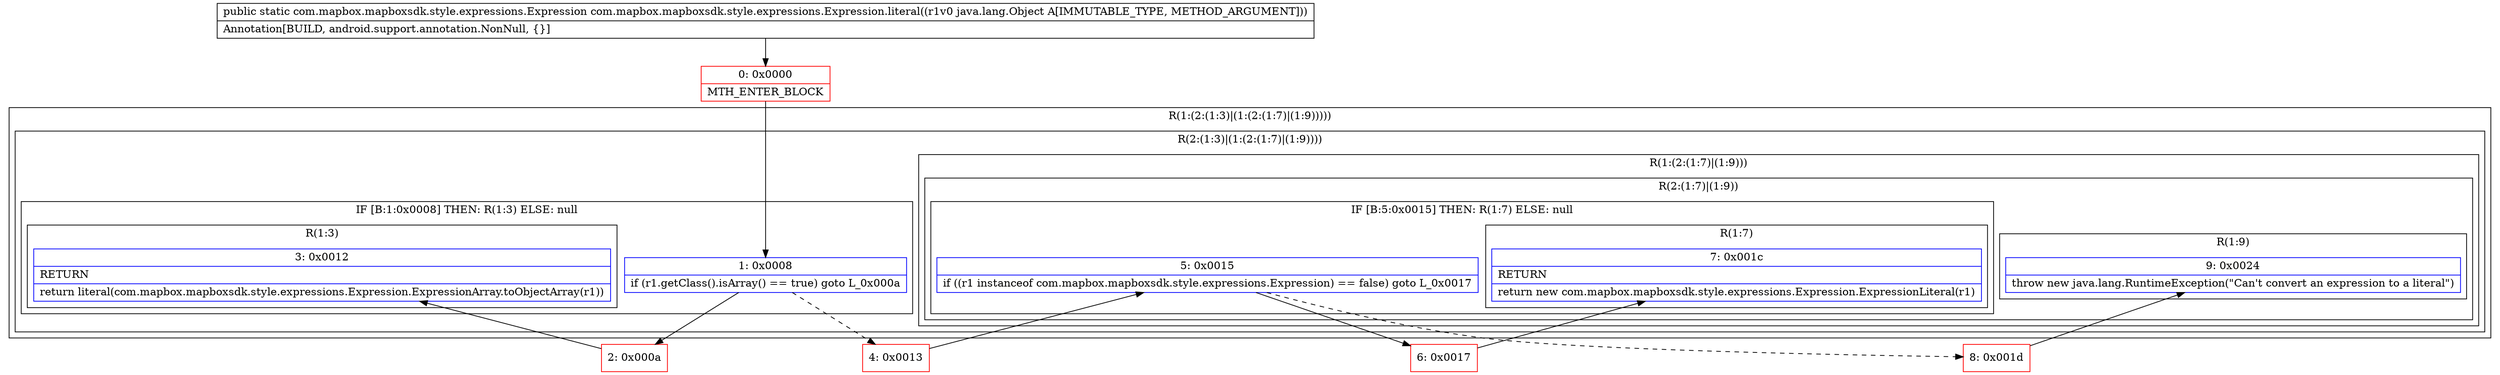 digraph "CFG forcom.mapbox.mapboxsdk.style.expressions.Expression.literal(Ljava\/lang\/Object;)Lcom\/mapbox\/mapboxsdk\/style\/expressions\/Expression;" {
subgraph cluster_Region_599060701 {
label = "R(1:(2:(1:3)|(1:(2:(1:7)|(1:9)))))";
node [shape=record,color=blue];
subgraph cluster_Region_930494592 {
label = "R(2:(1:3)|(1:(2:(1:7)|(1:9))))";
node [shape=record,color=blue];
subgraph cluster_IfRegion_1902159599 {
label = "IF [B:1:0x0008] THEN: R(1:3) ELSE: null";
node [shape=record,color=blue];
Node_1 [shape=record,label="{1\:\ 0x0008|if (r1.getClass().isArray() == true) goto L_0x000a\l}"];
subgraph cluster_Region_412975442 {
label = "R(1:3)";
node [shape=record,color=blue];
Node_3 [shape=record,label="{3\:\ 0x0012|RETURN\l|return literal(com.mapbox.mapboxsdk.style.expressions.Expression.ExpressionArray.toObjectArray(r1))\l}"];
}
}
subgraph cluster_Region_481011844 {
label = "R(1:(2:(1:7)|(1:9)))";
node [shape=record,color=blue];
subgraph cluster_Region_438247849 {
label = "R(2:(1:7)|(1:9))";
node [shape=record,color=blue];
subgraph cluster_IfRegion_1849469915 {
label = "IF [B:5:0x0015] THEN: R(1:7) ELSE: null";
node [shape=record,color=blue];
Node_5 [shape=record,label="{5\:\ 0x0015|if ((r1 instanceof com.mapbox.mapboxsdk.style.expressions.Expression) == false) goto L_0x0017\l}"];
subgraph cluster_Region_442441823 {
label = "R(1:7)";
node [shape=record,color=blue];
Node_7 [shape=record,label="{7\:\ 0x001c|RETURN\l|return new com.mapbox.mapboxsdk.style.expressions.Expression.ExpressionLiteral(r1)\l}"];
}
}
subgraph cluster_Region_1542542360 {
label = "R(1:9)";
node [shape=record,color=blue];
Node_9 [shape=record,label="{9\:\ 0x0024|throw new java.lang.RuntimeException(\"Can't convert an expression to a literal\")\l}"];
}
}
}
}
}
Node_0 [shape=record,color=red,label="{0\:\ 0x0000|MTH_ENTER_BLOCK\l}"];
Node_2 [shape=record,color=red,label="{2\:\ 0x000a}"];
Node_4 [shape=record,color=red,label="{4\:\ 0x0013}"];
Node_6 [shape=record,color=red,label="{6\:\ 0x0017}"];
Node_8 [shape=record,color=red,label="{8\:\ 0x001d}"];
MethodNode[shape=record,label="{public static com.mapbox.mapboxsdk.style.expressions.Expression com.mapbox.mapboxsdk.style.expressions.Expression.literal((r1v0 java.lang.Object A[IMMUTABLE_TYPE, METHOD_ARGUMENT]))  | Annotation[BUILD, android.support.annotation.NonNull, \{\}]\l}"];
MethodNode -> Node_0;
Node_1 -> Node_2;
Node_1 -> Node_4[style=dashed];
Node_5 -> Node_6;
Node_5 -> Node_8[style=dashed];
Node_0 -> Node_1;
Node_2 -> Node_3;
Node_4 -> Node_5;
Node_6 -> Node_7;
Node_8 -> Node_9;
}

